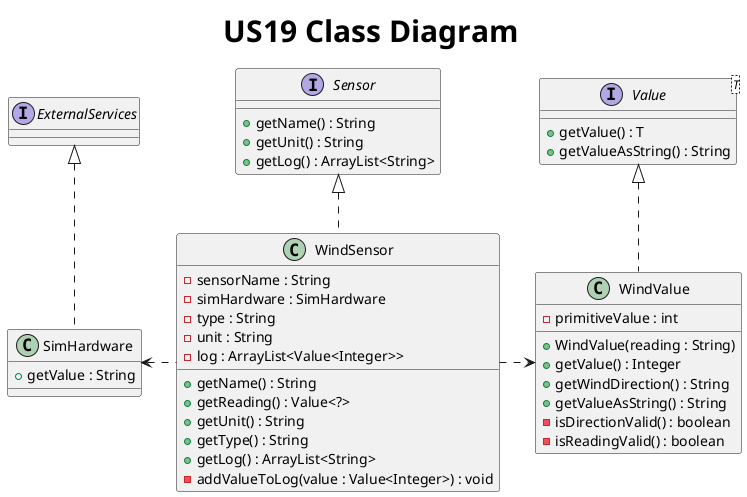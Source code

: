 @startuml
title <size: 30> US19 Class Diagram

interface Sensor {
    + getName() : String
    + getUnit() : String
    + getLog() : ArrayList<String>
}

interface Value<T> {
    + getValue() : T
    + getValueAsString() : String
}

interface ExternalServices {

}

class WindSensor{
    - sensorName : String
    - simHardware : SimHardware
    - type : String
    - unit : String
    - log : ArrayList<Value<Integer>>

    + getName() : String
    + getReading() : Value<?>
    + getUnit() : String
    + getType() : String
    + getLog() : ArrayList<String>
    - addValueToLog(value : Value<Integer>) : void
}

class WindValue{
    - primitiveValue : int

    + WindValue(reading : String)
    + getValue() : Integer
    + getWindDirection() : String
    + getValueAsString() : String
    - isDirectionValid() : boolean
    - isReadingValid() : boolean
}

class SimHardware{
    + getValue : String
}

Value <|.. WindValue
Sensor <|.. WindSensor
ExternalServices <|.. SimHardware
WindSensor .right.> WindValue
WindSensor .left.> SimHardware

@enduml